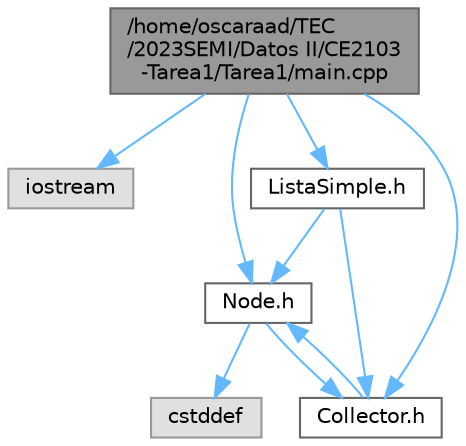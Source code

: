 digraph "/home/oscaraad/TEC/2023SEMI/Datos II/CE2103-Tarea1/Tarea1/main.cpp"
{
 // LATEX_PDF_SIZE
  bgcolor="transparent";
  edge [fontname=Helvetica,fontsize=10,labelfontname=Helvetica,labelfontsize=10];
  node [fontname=Helvetica,fontsize=10,shape=box,height=0.2,width=0.4];
  Node1 [label="/home/oscaraad/TEC\l/2023SEMI/Datos II/CE2103\l-Tarea1/Tarea1/main.cpp",height=0.2,width=0.4,color="gray40", fillcolor="grey60", style="filled", fontcolor="black",tooltip="En esta clase se lleva a cabo la ejecución principal del programa."];
  Node1 -> Node2 [color="steelblue1",style="solid"];
  Node2 [label="iostream",height=0.2,width=0.4,color="grey60", fillcolor="#E0E0E0", style="filled",tooltip=" "];
  Node1 -> Node3 [color="steelblue1",style="solid"];
  Node3 [label="Node.h",height=0.2,width=0.4,color="grey40", fillcolor="white", style="filled",URL="$Node_8h_source.html",tooltip=" "];
  Node3 -> Node4 [color="steelblue1",style="solid"];
  Node4 [label="cstddef",height=0.2,width=0.4,color="grey60", fillcolor="#E0E0E0", style="filled",tooltip=" "];
  Node3 -> Node5 [color="steelblue1",style="solid"];
  Node5 [label="Collector.h",height=0.2,width=0.4,color="grey40", fillcolor="white", style="filled",URL="$Collector_8h_source.html",tooltip=" "];
  Node5 -> Node3 [color="steelblue1",style="solid"];
  Node1 -> Node6 [color="steelblue1",style="solid"];
  Node6 [label="ListaSimple.h",height=0.2,width=0.4,color="grey40", fillcolor="white", style="filled",URL="$ListaSimple_8h_source.html",tooltip=" "];
  Node6 -> Node3 [color="steelblue1",style="solid"];
  Node6 -> Node5 [color="steelblue1",style="solid"];
  Node1 -> Node5 [color="steelblue1",style="solid"];
}
